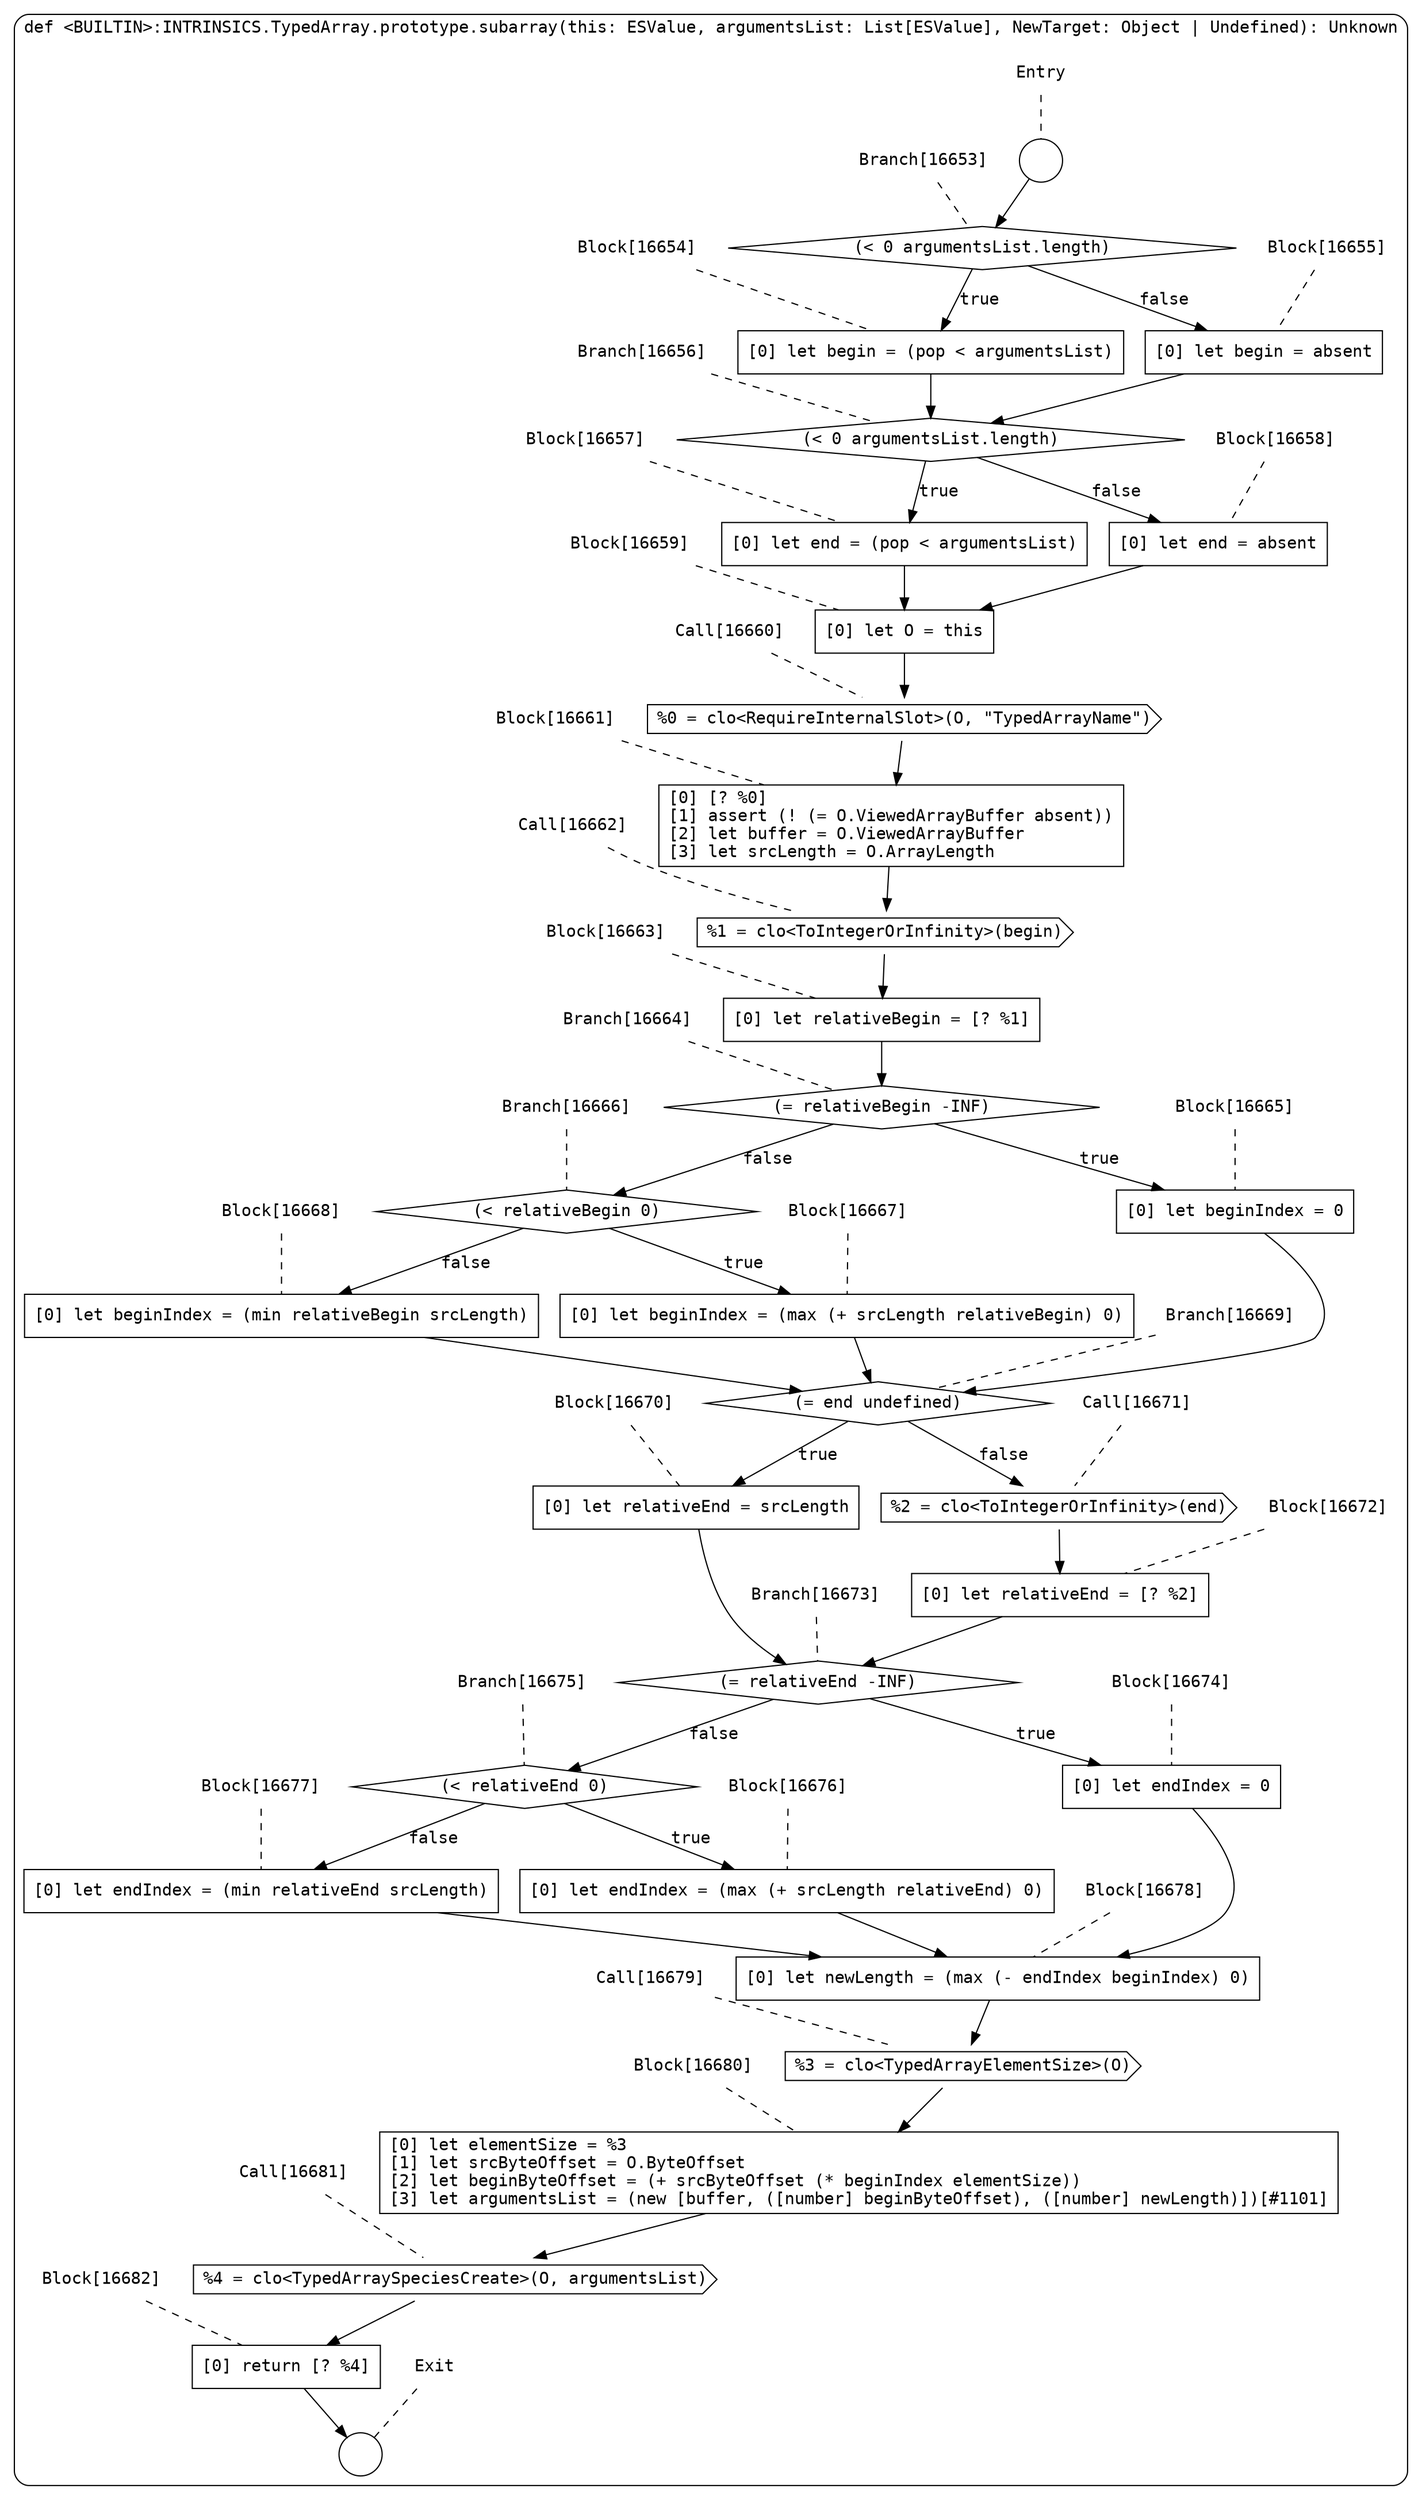 digraph {
  graph [fontname = "Consolas"]
  node [fontname = "Consolas"]
  edge [fontname = "Consolas"]
  subgraph cluster2417 {
    label = "def <BUILTIN>:INTRINSICS.TypedArray.prototype.subarray(this: ESValue, argumentsList: List[ESValue], NewTarget: Object | Undefined): Unknown"
    style = rounded
    cluster2417_entry_name [shape=none, label=<<font color="black">Entry</font>>]
    cluster2417_entry_name -> cluster2417_entry [arrowhead=none, color="black", style=dashed]
    cluster2417_entry [shape=circle label=" " color="black" fillcolor="white" style=filled]
    cluster2417_entry -> node16653 [color="black"]
    cluster2417_exit_name [shape=none, label=<<font color="black">Exit</font>>]
    cluster2417_exit_name -> cluster2417_exit [arrowhead=none, color="black", style=dashed]
    cluster2417_exit [shape=circle label=" " color="black" fillcolor="white" style=filled]
    node16653_name [shape=none, label=<<font color="black">Branch[16653]</font>>]
    node16653_name -> node16653 [arrowhead=none, color="black", style=dashed]
    node16653 [shape=diamond, label=<<font color="black">(&lt; 0 argumentsList.length)</font>> color="black" fillcolor="white", style=filled]
    node16653 -> node16654 [label=<<font color="black">true</font>> color="black"]
    node16653 -> node16655 [label=<<font color="black">false</font>> color="black"]
    node16654_name [shape=none, label=<<font color="black">Block[16654]</font>>]
    node16654_name -> node16654 [arrowhead=none, color="black", style=dashed]
    node16654 [shape=box, label=<<font color="black">[0] let begin = (pop &lt; argumentsList)<BR ALIGN="LEFT"/></font>> color="black" fillcolor="white", style=filled]
    node16654 -> node16656 [color="black"]
    node16655_name [shape=none, label=<<font color="black">Block[16655]</font>>]
    node16655_name -> node16655 [arrowhead=none, color="black", style=dashed]
    node16655 [shape=box, label=<<font color="black">[0] let begin = absent<BR ALIGN="LEFT"/></font>> color="black" fillcolor="white", style=filled]
    node16655 -> node16656 [color="black"]
    node16656_name [shape=none, label=<<font color="black">Branch[16656]</font>>]
    node16656_name -> node16656 [arrowhead=none, color="black", style=dashed]
    node16656 [shape=diamond, label=<<font color="black">(&lt; 0 argumentsList.length)</font>> color="black" fillcolor="white", style=filled]
    node16656 -> node16657 [label=<<font color="black">true</font>> color="black"]
    node16656 -> node16658 [label=<<font color="black">false</font>> color="black"]
    node16657_name [shape=none, label=<<font color="black">Block[16657]</font>>]
    node16657_name -> node16657 [arrowhead=none, color="black", style=dashed]
    node16657 [shape=box, label=<<font color="black">[0] let end = (pop &lt; argumentsList)<BR ALIGN="LEFT"/></font>> color="black" fillcolor="white", style=filled]
    node16657 -> node16659 [color="black"]
    node16658_name [shape=none, label=<<font color="black">Block[16658]</font>>]
    node16658_name -> node16658 [arrowhead=none, color="black", style=dashed]
    node16658 [shape=box, label=<<font color="black">[0] let end = absent<BR ALIGN="LEFT"/></font>> color="black" fillcolor="white", style=filled]
    node16658 -> node16659 [color="black"]
    node16659_name [shape=none, label=<<font color="black">Block[16659]</font>>]
    node16659_name -> node16659 [arrowhead=none, color="black", style=dashed]
    node16659 [shape=box, label=<<font color="black">[0] let O = this<BR ALIGN="LEFT"/></font>> color="black" fillcolor="white", style=filled]
    node16659 -> node16660 [color="black"]
    node16660_name [shape=none, label=<<font color="black">Call[16660]</font>>]
    node16660_name -> node16660 [arrowhead=none, color="black", style=dashed]
    node16660 [shape=cds, label=<<font color="black">%0 = clo&lt;RequireInternalSlot&gt;(O, &quot;TypedArrayName&quot;)</font>> color="black" fillcolor="white", style=filled]
    node16660 -> node16661 [color="black"]
    node16661_name [shape=none, label=<<font color="black">Block[16661]</font>>]
    node16661_name -> node16661 [arrowhead=none, color="black", style=dashed]
    node16661 [shape=box, label=<<font color="black">[0] [? %0]<BR ALIGN="LEFT"/>[1] assert (! (= O.ViewedArrayBuffer absent))<BR ALIGN="LEFT"/>[2] let buffer = O.ViewedArrayBuffer<BR ALIGN="LEFT"/>[3] let srcLength = O.ArrayLength<BR ALIGN="LEFT"/></font>> color="black" fillcolor="white", style=filled]
    node16661 -> node16662 [color="black"]
    node16662_name [shape=none, label=<<font color="black">Call[16662]</font>>]
    node16662_name -> node16662 [arrowhead=none, color="black", style=dashed]
    node16662 [shape=cds, label=<<font color="black">%1 = clo&lt;ToIntegerOrInfinity&gt;(begin)</font>> color="black" fillcolor="white", style=filled]
    node16662 -> node16663 [color="black"]
    node16663_name [shape=none, label=<<font color="black">Block[16663]</font>>]
    node16663_name -> node16663 [arrowhead=none, color="black", style=dashed]
    node16663 [shape=box, label=<<font color="black">[0] let relativeBegin = [? %1]<BR ALIGN="LEFT"/></font>> color="black" fillcolor="white", style=filled]
    node16663 -> node16664 [color="black"]
    node16664_name [shape=none, label=<<font color="black">Branch[16664]</font>>]
    node16664_name -> node16664 [arrowhead=none, color="black", style=dashed]
    node16664 [shape=diamond, label=<<font color="black">(= relativeBegin -INF)</font>> color="black" fillcolor="white", style=filled]
    node16664 -> node16665 [label=<<font color="black">true</font>> color="black"]
    node16664 -> node16666 [label=<<font color="black">false</font>> color="black"]
    node16665_name [shape=none, label=<<font color="black">Block[16665]</font>>]
    node16665_name -> node16665 [arrowhead=none, color="black", style=dashed]
    node16665 [shape=box, label=<<font color="black">[0] let beginIndex = 0<BR ALIGN="LEFT"/></font>> color="black" fillcolor="white", style=filled]
    node16665 -> node16669 [color="black"]
    node16666_name [shape=none, label=<<font color="black">Branch[16666]</font>>]
    node16666_name -> node16666 [arrowhead=none, color="black", style=dashed]
    node16666 [shape=diamond, label=<<font color="black">(&lt; relativeBegin 0)</font>> color="black" fillcolor="white", style=filled]
    node16666 -> node16667 [label=<<font color="black">true</font>> color="black"]
    node16666 -> node16668 [label=<<font color="black">false</font>> color="black"]
    node16669_name [shape=none, label=<<font color="black">Branch[16669]</font>>]
    node16669_name -> node16669 [arrowhead=none, color="black", style=dashed]
    node16669 [shape=diamond, label=<<font color="black">(= end undefined)</font>> color="black" fillcolor="white", style=filled]
    node16669 -> node16670 [label=<<font color="black">true</font>> color="black"]
    node16669 -> node16671 [label=<<font color="black">false</font>> color="black"]
    node16667_name [shape=none, label=<<font color="black">Block[16667]</font>>]
    node16667_name -> node16667 [arrowhead=none, color="black", style=dashed]
    node16667 [shape=box, label=<<font color="black">[0] let beginIndex = (max (+ srcLength relativeBegin) 0)<BR ALIGN="LEFT"/></font>> color="black" fillcolor="white", style=filled]
    node16667 -> node16669 [color="black"]
    node16668_name [shape=none, label=<<font color="black">Block[16668]</font>>]
    node16668_name -> node16668 [arrowhead=none, color="black", style=dashed]
    node16668 [shape=box, label=<<font color="black">[0] let beginIndex = (min relativeBegin srcLength)<BR ALIGN="LEFT"/></font>> color="black" fillcolor="white", style=filled]
    node16668 -> node16669 [color="black"]
    node16670_name [shape=none, label=<<font color="black">Block[16670]</font>>]
    node16670_name -> node16670 [arrowhead=none, color="black", style=dashed]
    node16670 [shape=box, label=<<font color="black">[0] let relativeEnd = srcLength<BR ALIGN="LEFT"/></font>> color="black" fillcolor="white", style=filled]
    node16670 -> node16673 [color="black"]
    node16671_name [shape=none, label=<<font color="black">Call[16671]</font>>]
    node16671_name -> node16671 [arrowhead=none, color="black", style=dashed]
    node16671 [shape=cds, label=<<font color="black">%2 = clo&lt;ToIntegerOrInfinity&gt;(end)</font>> color="black" fillcolor="white", style=filled]
    node16671 -> node16672 [color="black"]
    node16673_name [shape=none, label=<<font color="black">Branch[16673]</font>>]
    node16673_name -> node16673 [arrowhead=none, color="black", style=dashed]
    node16673 [shape=diamond, label=<<font color="black">(= relativeEnd -INF)</font>> color="black" fillcolor="white", style=filled]
    node16673 -> node16674 [label=<<font color="black">true</font>> color="black"]
    node16673 -> node16675 [label=<<font color="black">false</font>> color="black"]
    node16672_name [shape=none, label=<<font color="black">Block[16672]</font>>]
    node16672_name -> node16672 [arrowhead=none, color="black", style=dashed]
    node16672 [shape=box, label=<<font color="black">[0] let relativeEnd = [? %2]<BR ALIGN="LEFT"/></font>> color="black" fillcolor="white", style=filled]
    node16672 -> node16673 [color="black"]
    node16674_name [shape=none, label=<<font color="black">Block[16674]</font>>]
    node16674_name -> node16674 [arrowhead=none, color="black", style=dashed]
    node16674 [shape=box, label=<<font color="black">[0] let endIndex = 0<BR ALIGN="LEFT"/></font>> color="black" fillcolor="white", style=filled]
    node16674 -> node16678 [color="black"]
    node16675_name [shape=none, label=<<font color="black">Branch[16675]</font>>]
    node16675_name -> node16675 [arrowhead=none, color="black", style=dashed]
    node16675 [shape=diamond, label=<<font color="black">(&lt; relativeEnd 0)</font>> color="black" fillcolor="white", style=filled]
    node16675 -> node16676 [label=<<font color="black">true</font>> color="black"]
    node16675 -> node16677 [label=<<font color="black">false</font>> color="black"]
    node16678_name [shape=none, label=<<font color="black">Block[16678]</font>>]
    node16678_name -> node16678 [arrowhead=none, color="black", style=dashed]
    node16678 [shape=box, label=<<font color="black">[0] let newLength = (max (- endIndex beginIndex) 0)<BR ALIGN="LEFT"/></font>> color="black" fillcolor="white", style=filled]
    node16678 -> node16679 [color="black"]
    node16676_name [shape=none, label=<<font color="black">Block[16676]</font>>]
    node16676_name -> node16676 [arrowhead=none, color="black", style=dashed]
    node16676 [shape=box, label=<<font color="black">[0] let endIndex = (max (+ srcLength relativeEnd) 0)<BR ALIGN="LEFT"/></font>> color="black" fillcolor="white", style=filled]
    node16676 -> node16678 [color="black"]
    node16677_name [shape=none, label=<<font color="black">Block[16677]</font>>]
    node16677_name -> node16677 [arrowhead=none, color="black", style=dashed]
    node16677 [shape=box, label=<<font color="black">[0] let endIndex = (min relativeEnd srcLength)<BR ALIGN="LEFT"/></font>> color="black" fillcolor="white", style=filled]
    node16677 -> node16678 [color="black"]
    node16679_name [shape=none, label=<<font color="black">Call[16679]</font>>]
    node16679_name -> node16679 [arrowhead=none, color="black", style=dashed]
    node16679 [shape=cds, label=<<font color="black">%3 = clo&lt;TypedArrayElementSize&gt;(O)</font>> color="black" fillcolor="white", style=filled]
    node16679 -> node16680 [color="black"]
    node16680_name [shape=none, label=<<font color="black">Block[16680]</font>>]
    node16680_name -> node16680 [arrowhead=none, color="black", style=dashed]
    node16680 [shape=box, label=<<font color="black">[0] let elementSize = %3<BR ALIGN="LEFT"/>[1] let srcByteOffset = O.ByteOffset<BR ALIGN="LEFT"/>[2] let beginByteOffset = (+ srcByteOffset (* beginIndex elementSize))<BR ALIGN="LEFT"/>[3] let argumentsList = (new [buffer, ([number] beginByteOffset), ([number] newLength)])[#1101]<BR ALIGN="LEFT"/></font>> color="black" fillcolor="white", style=filled]
    node16680 -> node16681 [color="black"]
    node16681_name [shape=none, label=<<font color="black">Call[16681]</font>>]
    node16681_name -> node16681 [arrowhead=none, color="black", style=dashed]
    node16681 [shape=cds, label=<<font color="black">%4 = clo&lt;TypedArraySpeciesCreate&gt;(O, argumentsList)</font>> color="black" fillcolor="white", style=filled]
    node16681 -> node16682 [color="black"]
    node16682_name [shape=none, label=<<font color="black">Block[16682]</font>>]
    node16682_name -> node16682 [arrowhead=none, color="black", style=dashed]
    node16682 [shape=box, label=<<font color="black">[0] return [? %4]<BR ALIGN="LEFT"/></font>> color="black" fillcolor="white", style=filled]
    node16682 -> cluster2417_exit [color="black"]
  }
}